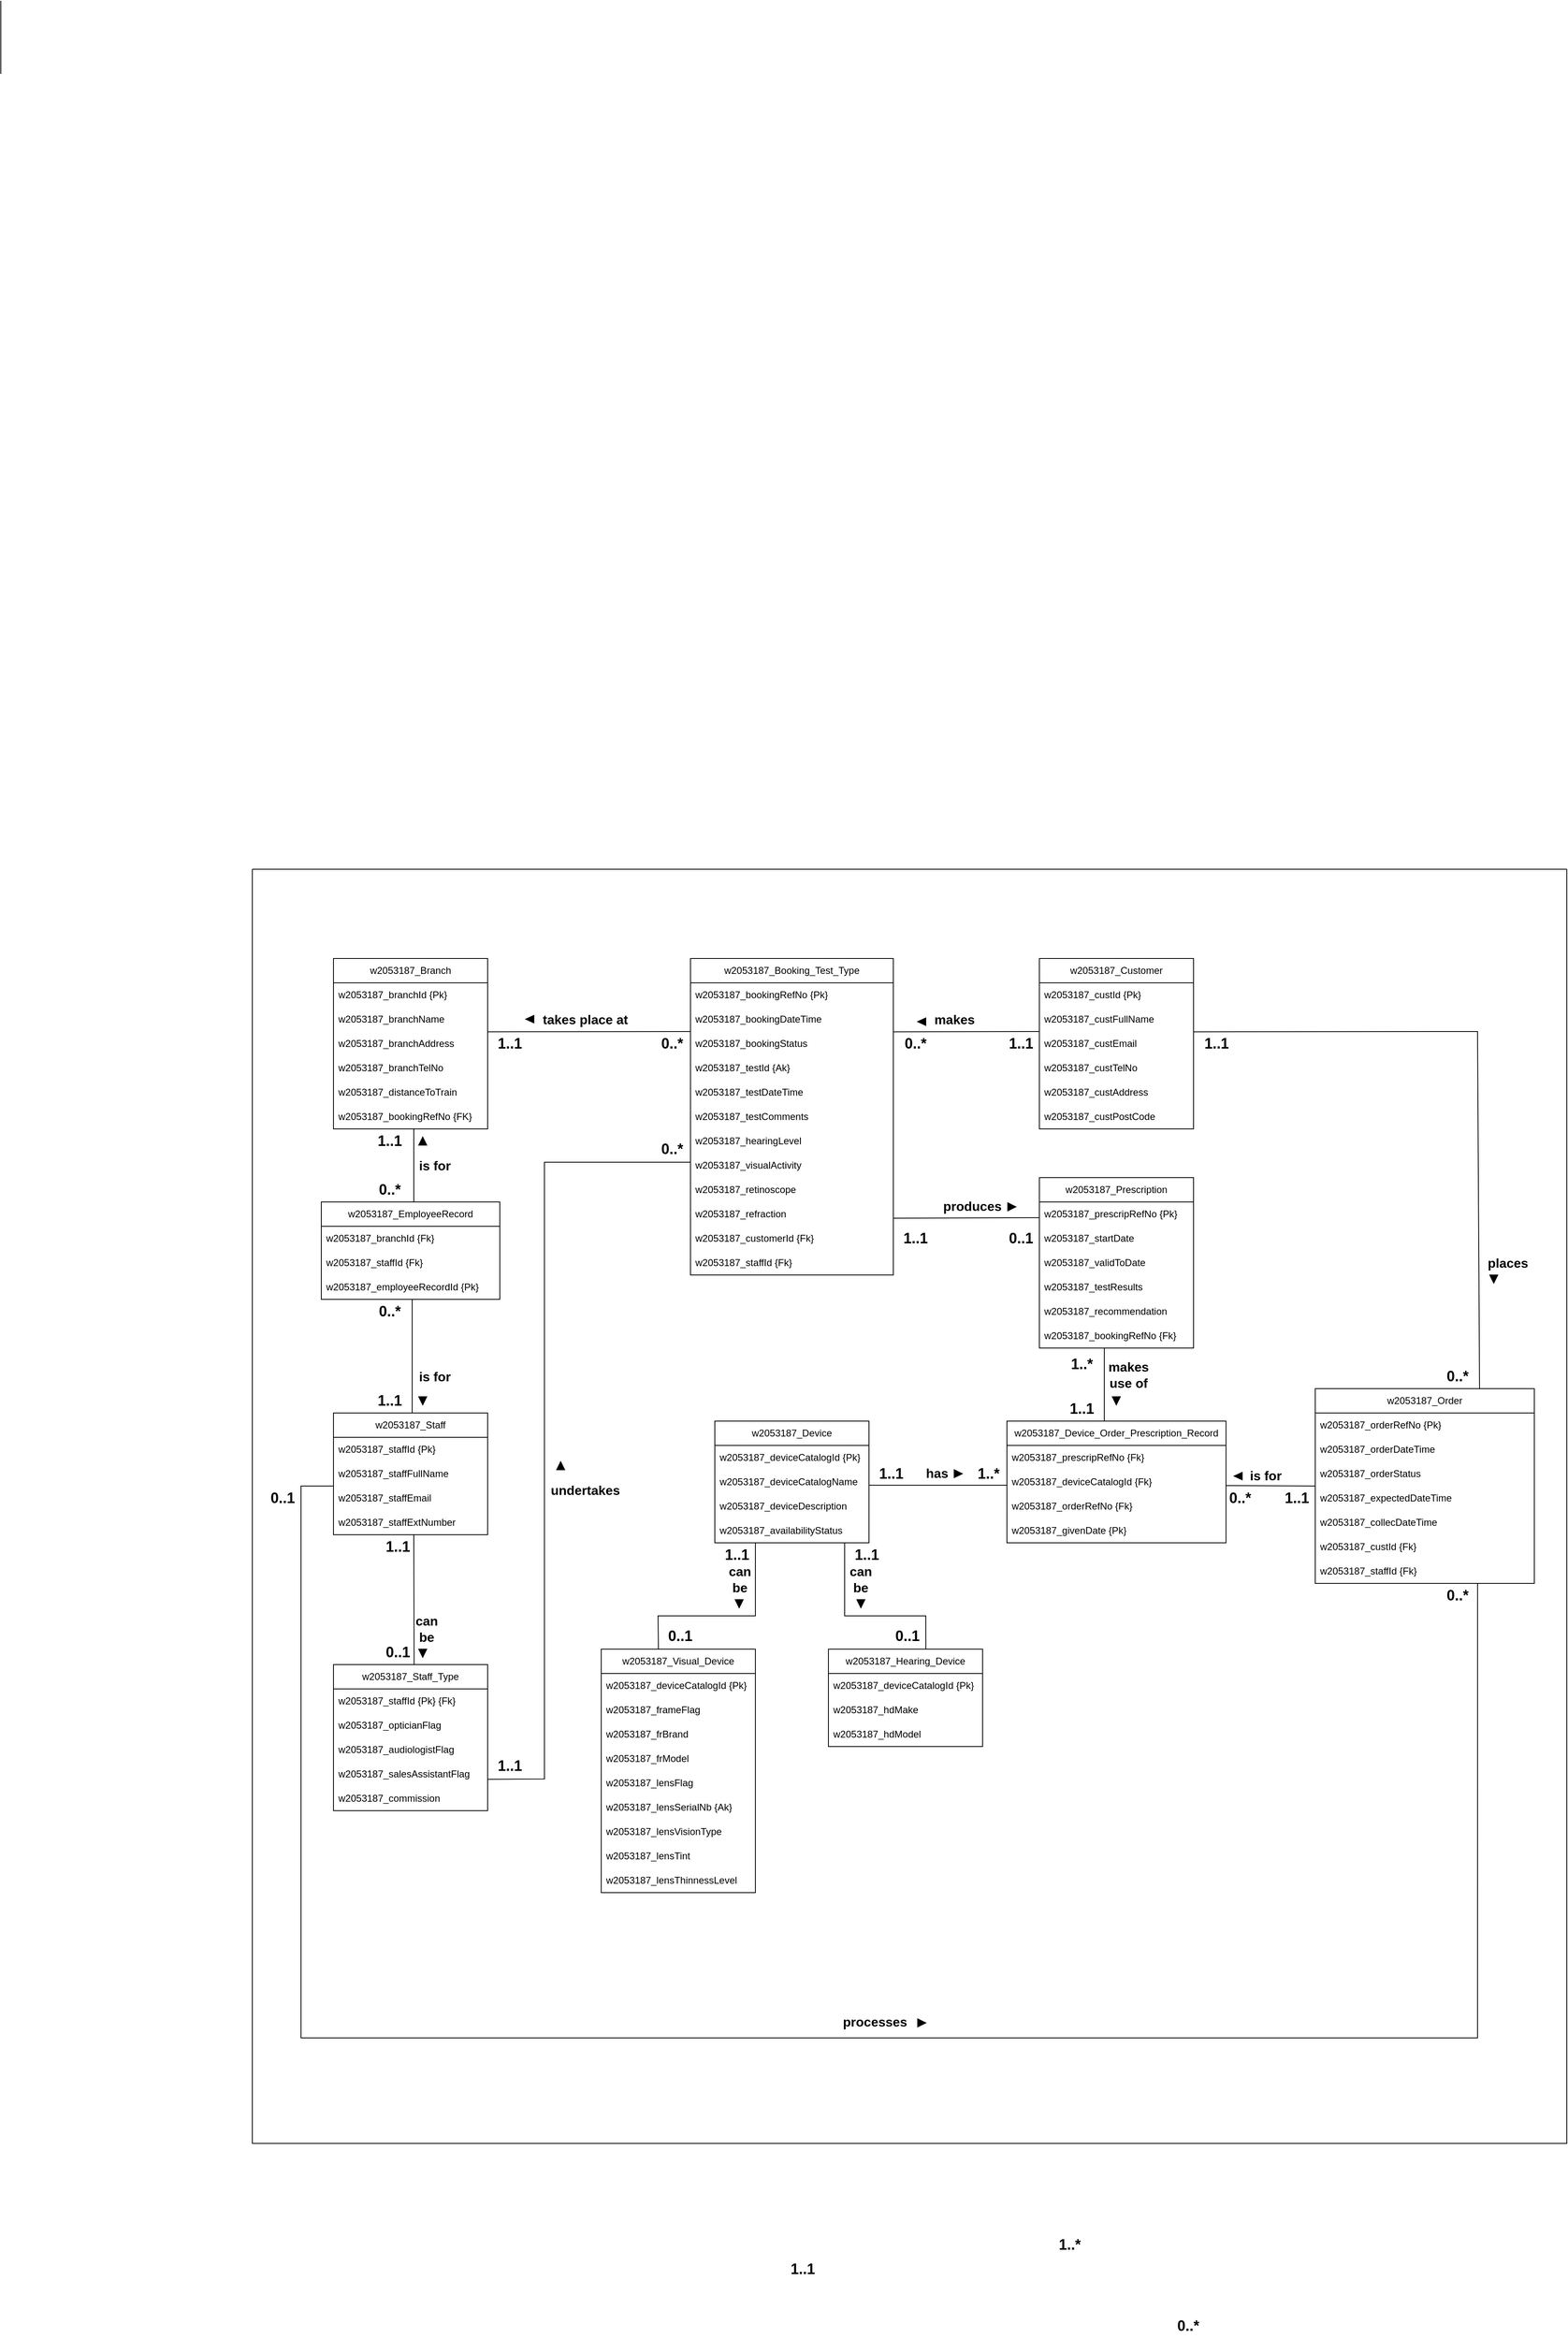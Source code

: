 <mxfile version="24.8.3">
  <diagram name="Page-1" id="ej1hpL4I4NgWzJBvOEPz">
    <mxGraphModel dx="3850" dy="2691" grid="1" gridSize="10" guides="1" tooltips="1" connect="1" arrows="1" fold="1" page="1" pageScale="1" pageWidth="850" pageHeight="1100" math="0" shadow="0">
      <root>
        <mxCell id="0" />
        <mxCell id="1" parent="0" />
        <mxCell id="qUr0k1ml_IzpQ4x66g3s-1" value="w2053187_Branch" style="swimlane;fontStyle=0;childLayout=stackLayout;horizontal=1;startSize=30;horizontalStack=0;resizeParent=1;resizeParentMax=0;resizeLast=0;collapsible=1;marginBottom=0;whiteSpace=wrap;html=1;" vertex="1" parent="1">
          <mxGeometry x="140" y="230" width="190" height="210" as="geometry" />
        </mxCell>
        <mxCell id="qUr0k1ml_IzpQ4x66g3s-2" value="w2053187_branchId {Pk}" style="text;strokeColor=none;fillColor=none;align=left;verticalAlign=middle;spacingLeft=4;spacingRight=4;overflow=hidden;points=[[0,0.5],[1,0.5]];portConstraint=eastwest;rotatable=0;whiteSpace=wrap;html=1;" vertex="1" parent="qUr0k1ml_IzpQ4x66g3s-1">
          <mxGeometry y="30" width="190" height="30" as="geometry" />
        </mxCell>
        <mxCell id="qUr0k1ml_IzpQ4x66g3s-3" value="w2053187_branchName" style="text;strokeColor=none;fillColor=none;align=left;verticalAlign=middle;spacingLeft=4;spacingRight=4;overflow=hidden;points=[[0,0.5],[1,0.5]];portConstraint=eastwest;rotatable=0;whiteSpace=wrap;html=1;" vertex="1" parent="qUr0k1ml_IzpQ4x66g3s-1">
          <mxGeometry y="60" width="190" height="30" as="geometry" />
        </mxCell>
        <mxCell id="qUr0k1ml_IzpQ4x66g3s-4" value="w2053187_branchAddress" style="text;strokeColor=none;fillColor=none;align=left;verticalAlign=middle;spacingLeft=4;spacingRight=4;overflow=hidden;points=[[0,0.5],[1,0.5]];portConstraint=eastwest;rotatable=0;whiteSpace=wrap;html=1;" vertex="1" parent="qUr0k1ml_IzpQ4x66g3s-1">
          <mxGeometry y="90" width="190" height="30" as="geometry" />
        </mxCell>
        <mxCell id="qUr0k1ml_IzpQ4x66g3s-5" value="w2053187_branchTelNo" style="text;strokeColor=none;fillColor=none;align=left;verticalAlign=middle;spacingLeft=4;spacingRight=4;overflow=hidden;points=[[0,0.5],[1,0.5]];portConstraint=eastwest;rotatable=0;whiteSpace=wrap;html=1;" vertex="1" parent="qUr0k1ml_IzpQ4x66g3s-1">
          <mxGeometry y="120" width="190" height="30" as="geometry" />
        </mxCell>
        <mxCell id="qUr0k1ml_IzpQ4x66g3s-6" value="w2053187_distanceToTrain" style="text;strokeColor=none;fillColor=none;align=left;verticalAlign=middle;spacingLeft=4;spacingRight=4;overflow=hidden;points=[[0,0.5],[1,0.5]];portConstraint=eastwest;rotatable=0;whiteSpace=wrap;html=1;" vertex="1" parent="qUr0k1ml_IzpQ4x66g3s-1">
          <mxGeometry y="150" width="190" height="30" as="geometry" />
        </mxCell>
        <mxCell id="qUr0k1ml_IzpQ4x66g3s-7" value="w2053187_bookingRefNo {FK}" style="text;strokeColor=none;fillColor=none;align=left;verticalAlign=middle;spacingLeft=4;spacingRight=4;overflow=hidden;points=[[0,0.5],[1,0.5]];portConstraint=eastwest;rotatable=0;whiteSpace=wrap;html=1;" vertex="1" parent="qUr0k1ml_IzpQ4x66g3s-1">
          <mxGeometry y="180" width="190" height="30" as="geometry" />
        </mxCell>
        <mxCell id="qUr0k1ml_IzpQ4x66g3s-8" value="w2053187_EmployeeRecord" style="swimlane;fontStyle=0;childLayout=stackLayout;horizontal=1;startSize=30;horizontalStack=0;resizeParent=1;resizeParentMax=0;resizeLast=0;collapsible=1;marginBottom=0;whiteSpace=wrap;html=1;" vertex="1" parent="1">
          <mxGeometry x="125" y="530" width="220" height="120" as="geometry" />
        </mxCell>
        <mxCell id="qUr0k1ml_IzpQ4x66g3s-9" value="w2053187_branchId {Fk}" style="text;strokeColor=none;fillColor=none;align=left;verticalAlign=middle;spacingLeft=4;spacingRight=4;overflow=hidden;points=[[0,0.5],[1,0.5]];portConstraint=eastwest;rotatable=0;whiteSpace=wrap;html=1;" vertex="1" parent="qUr0k1ml_IzpQ4x66g3s-8">
          <mxGeometry y="30" width="220" height="30" as="geometry" />
        </mxCell>
        <mxCell id="qUr0k1ml_IzpQ4x66g3s-10" value="w2053187_staffId {Fk}" style="text;strokeColor=none;fillColor=none;align=left;verticalAlign=middle;spacingLeft=4;spacingRight=4;overflow=hidden;points=[[0,0.5],[1,0.5]];portConstraint=eastwest;rotatable=0;whiteSpace=wrap;html=1;" vertex="1" parent="qUr0k1ml_IzpQ4x66g3s-8">
          <mxGeometry y="60" width="220" height="30" as="geometry" />
        </mxCell>
        <mxCell id="qUr0k1ml_IzpQ4x66g3s-11" value="w2053187_employeeRecordId {Pk}" style="text;strokeColor=none;fillColor=none;align=left;verticalAlign=middle;spacingLeft=4;spacingRight=4;overflow=hidden;points=[[0,0.5],[1,0.5]];portConstraint=eastwest;rotatable=0;whiteSpace=wrap;html=1;" vertex="1" parent="qUr0k1ml_IzpQ4x66g3s-8">
          <mxGeometry y="90" width="220" height="30" as="geometry" />
        </mxCell>
        <mxCell id="qUr0k1ml_IzpQ4x66g3s-15" value="w2053187_Staff" style="swimlane;fontStyle=0;childLayout=stackLayout;horizontal=1;startSize=30;horizontalStack=0;resizeParent=1;resizeParentMax=0;resizeLast=0;collapsible=1;marginBottom=0;whiteSpace=wrap;html=1;" vertex="1" parent="1">
          <mxGeometry x="140" y="790" width="190" height="150" as="geometry" />
        </mxCell>
        <mxCell id="qUr0k1ml_IzpQ4x66g3s-16" value="w2053187_staffId {Pk}" style="text;strokeColor=none;fillColor=none;align=left;verticalAlign=middle;spacingLeft=4;spacingRight=4;overflow=hidden;points=[[0,0.5],[1,0.5]];portConstraint=eastwest;rotatable=0;whiteSpace=wrap;html=1;" vertex="1" parent="qUr0k1ml_IzpQ4x66g3s-15">
          <mxGeometry y="30" width="190" height="30" as="geometry" />
        </mxCell>
        <mxCell id="qUr0k1ml_IzpQ4x66g3s-17" value="w2053187_staffFullName" style="text;strokeColor=none;fillColor=none;align=left;verticalAlign=middle;spacingLeft=4;spacingRight=4;overflow=hidden;points=[[0,0.5],[1,0.5]];portConstraint=eastwest;rotatable=0;whiteSpace=wrap;html=1;" vertex="1" parent="qUr0k1ml_IzpQ4x66g3s-15">
          <mxGeometry y="60" width="190" height="30" as="geometry" />
        </mxCell>
        <mxCell id="qUr0k1ml_IzpQ4x66g3s-18" value="w2053187_staffEmail" style="text;strokeColor=none;fillColor=none;align=left;verticalAlign=middle;spacingLeft=4;spacingRight=4;overflow=hidden;points=[[0,0.5],[1,0.5]];portConstraint=eastwest;rotatable=0;whiteSpace=wrap;html=1;" vertex="1" parent="qUr0k1ml_IzpQ4x66g3s-15">
          <mxGeometry y="90" width="190" height="30" as="geometry" />
        </mxCell>
        <mxCell id="qUr0k1ml_IzpQ4x66g3s-19" value="w2053187_staffExtNumber" style="text;strokeColor=none;fillColor=none;align=left;verticalAlign=middle;spacingLeft=4;spacingRight=4;overflow=hidden;points=[[0,0.5],[1,0.5]];portConstraint=eastwest;rotatable=0;whiteSpace=wrap;html=1;" vertex="1" parent="qUr0k1ml_IzpQ4x66g3s-15">
          <mxGeometry y="120" width="190" height="30" as="geometry" />
        </mxCell>
        <mxCell id="qUr0k1ml_IzpQ4x66g3s-22" value="w2053187_Staff_Type" style="swimlane;fontStyle=0;childLayout=stackLayout;horizontal=1;startSize=30;horizontalStack=0;resizeParent=1;resizeParentMax=0;resizeLast=0;collapsible=1;marginBottom=0;whiteSpace=wrap;html=1;" vertex="1" parent="1">
          <mxGeometry x="140" y="1100" width="190" height="180" as="geometry" />
        </mxCell>
        <mxCell id="qUr0k1ml_IzpQ4x66g3s-23" value="w2053187_staffId {Pk} {Fk}" style="text;strokeColor=none;fillColor=none;align=left;verticalAlign=middle;spacingLeft=4;spacingRight=4;overflow=hidden;points=[[0,0.5],[1,0.5]];portConstraint=eastwest;rotatable=0;whiteSpace=wrap;html=1;" vertex="1" parent="qUr0k1ml_IzpQ4x66g3s-22">
          <mxGeometry y="30" width="190" height="30" as="geometry" />
        </mxCell>
        <mxCell id="qUr0k1ml_IzpQ4x66g3s-25" value="w2053187_opticianFlag" style="text;strokeColor=none;fillColor=none;align=left;verticalAlign=middle;spacingLeft=4;spacingRight=4;overflow=hidden;points=[[0,0.5],[1,0.5]];portConstraint=eastwest;rotatable=0;whiteSpace=wrap;html=1;" vertex="1" parent="qUr0k1ml_IzpQ4x66g3s-22">
          <mxGeometry y="60" width="190" height="30" as="geometry" />
        </mxCell>
        <mxCell id="qUr0k1ml_IzpQ4x66g3s-28" value="w2053187_audiologistFlag" style="text;strokeColor=none;fillColor=none;align=left;verticalAlign=middle;spacingLeft=4;spacingRight=4;overflow=hidden;points=[[0,0.5],[1,0.5]];portConstraint=eastwest;rotatable=0;whiteSpace=wrap;html=1;" vertex="1" parent="qUr0k1ml_IzpQ4x66g3s-22">
          <mxGeometry y="90" width="190" height="30" as="geometry" />
        </mxCell>
        <mxCell id="qUr0k1ml_IzpQ4x66g3s-26" value="w2053187_salesAssistantFlag" style="text;strokeColor=none;fillColor=none;align=left;verticalAlign=middle;spacingLeft=4;spacingRight=4;overflow=hidden;points=[[0,0.5],[1,0.5]];portConstraint=eastwest;rotatable=0;whiteSpace=wrap;html=1;" vertex="1" parent="qUr0k1ml_IzpQ4x66g3s-22">
          <mxGeometry y="120" width="190" height="30" as="geometry" />
        </mxCell>
        <mxCell id="qUr0k1ml_IzpQ4x66g3s-24" value="w2053187_commission" style="text;strokeColor=none;fillColor=none;align=left;verticalAlign=middle;spacingLeft=4;spacingRight=4;overflow=hidden;points=[[0,0.5],[1,0.5]];portConstraint=eastwest;rotatable=0;whiteSpace=wrap;html=1;" vertex="1" parent="qUr0k1ml_IzpQ4x66g3s-22">
          <mxGeometry y="150" width="190" height="30" as="geometry" />
        </mxCell>
        <mxCell id="qUr0k1ml_IzpQ4x66g3s-29" value="w2053187_Booking_Test_Type" style="swimlane;fontStyle=0;childLayout=stackLayout;horizontal=1;startSize=30;horizontalStack=0;resizeParent=1;resizeParentMax=0;resizeLast=0;collapsible=1;marginBottom=0;whiteSpace=wrap;html=1;" vertex="1" parent="1">
          <mxGeometry x="580" y="230" width="250" height="390" as="geometry" />
        </mxCell>
        <mxCell id="qUr0k1ml_IzpQ4x66g3s-30" value="w2053187_bookingRefNo {Pk}" style="text;strokeColor=none;fillColor=none;align=left;verticalAlign=middle;spacingLeft=4;spacingRight=4;overflow=hidden;points=[[0,0.5],[1,0.5]];portConstraint=eastwest;rotatable=0;whiteSpace=wrap;html=1;" vertex="1" parent="qUr0k1ml_IzpQ4x66g3s-29">
          <mxGeometry y="30" width="250" height="30" as="geometry" />
        </mxCell>
        <mxCell id="qUr0k1ml_IzpQ4x66g3s-31" value="w2053187_bookingDateTime" style="text;strokeColor=none;fillColor=none;align=left;verticalAlign=middle;spacingLeft=4;spacingRight=4;overflow=hidden;points=[[0,0.5],[1,0.5]];portConstraint=eastwest;rotatable=0;whiteSpace=wrap;html=1;" vertex="1" parent="qUr0k1ml_IzpQ4x66g3s-29">
          <mxGeometry y="60" width="250" height="30" as="geometry" />
        </mxCell>
        <mxCell id="qUr0k1ml_IzpQ4x66g3s-32" value="w2053187_bookingStatus" style="text;strokeColor=none;fillColor=none;align=left;verticalAlign=middle;spacingLeft=4;spacingRight=4;overflow=hidden;points=[[0,0.5],[1,0.5]];portConstraint=eastwest;rotatable=0;whiteSpace=wrap;html=1;" vertex="1" parent="qUr0k1ml_IzpQ4x66g3s-29">
          <mxGeometry y="90" width="250" height="30" as="geometry" />
        </mxCell>
        <mxCell id="qUr0k1ml_IzpQ4x66g3s-33" value="w2053187_testId {Ak}" style="text;strokeColor=none;fillColor=none;align=left;verticalAlign=middle;spacingLeft=4;spacingRight=4;overflow=hidden;points=[[0,0.5],[1,0.5]];portConstraint=eastwest;rotatable=0;whiteSpace=wrap;html=1;" vertex="1" parent="qUr0k1ml_IzpQ4x66g3s-29">
          <mxGeometry y="120" width="250" height="30" as="geometry" />
        </mxCell>
        <mxCell id="qUr0k1ml_IzpQ4x66g3s-34" value="w2053187_testDateTime" style="text;strokeColor=none;fillColor=none;align=left;verticalAlign=middle;spacingLeft=4;spacingRight=4;overflow=hidden;points=[[0,0.5],[1,0.5]];portConstraint=eastwest;rotatable=0;whiteSpace=wrap;html=1;" vertex="1" parent="qUr0k1ml_IzpQ4x66g3s-29">
          <mxGeometry y="150" width="250" height="30" as="geometry" />
        </mxCell>
        <mxCell id="qUr0k1ml_IzpQ4x66g3s-35" value="w2053187_testComments" style="text;strokeColor=none;fillColor=none;align=left;verticalAlign=middle;spacingLeft=4;spacingRight=4;overflow=hidden;points=[[0,0.5],[1,0.5]];portConstraint=eastwest;rotatable=0;whiteSpace=wrap;html=1;" vertex="1" parent="qUr0k1ml_IzpQ4x66g3s-29">
          <mxGeometry y="180" width="250" height="30" as="geometry" />
        </mxCell>
        <mxCell id="qUr0k1ml_IzpQ4x66g3s-36" value="w2053187_hearingLevel" style="text;strokeColor=none;fillColor=none;align=left;verticalAlign=middle;spacingLeft=4;spacingRight=4;overflow=hidden;points=[[0,0.5],[1,0.5]];portConstraint=eastwest;rotatable=0;whiteSpace=wrap;html=1;" vertex="1" parent="qUr0k1ml_IzpQ4x66g3s-29">
          <mxGeometry y="210" width="250" height="30" as="geometry" />
        </mxCell>
        <mxCell id="qUr0k1ml_IzpQ4x66g3s-37" value="w2053187_visualActivity" style="text;strokeColor=none;fillColor=none;align=left;verticalAlign=middle;spacingLeft=4;spacingRight=4;overflow=hidden;points=[[0,0.5],[1,0.5]];portConstraint=eastwest;rotatable=0;whiteSpace=wrap;html=1;" vertex="1" parent="qUr0k1ml_IzpQ4x66g3s-29">
          <mxGeometry y="240" width="250" height="30" as="geometry" />
        </mxCell>
        <mxCell id="qUr0k1ml_IzpQ4x66g3s-38" value="w2053187_retinoscope" style="text;strokeColor=none;fillColor=none;align=left;verticalAlign=middle;spacingLeft=4;spacingRight=4;overflow=hidden;points=[[0,0.5],[1,0.5]];portConstraint=eastwest;rotatable=0;whiteSpace=wrap;html=1;" vertex="1" parent="qUr0k1ml_IzpQ4x66g3s-29">
          <mxGeometry y="270" width="250" height="30" as="geometry" />
        </mxCell>
        <mxCell id="qUr0k1ml_IzpQ4x66g3s-39" value="w2053187_refraction" style="text;strokeColor=none;fillColor=none;align=left;verticalAlign=middle;spacingLeft=4;spacingRight=4;overflow=hidden;points=[[0,0.5],[1,0.5]];portConstraint=eastwest;rotatable=0;whiteSpace=wrap;html=1;" vertex="1" parent="qUr0k1ml_IzpQ4x66g3s-29">
          <mxGeometry y="300" width="250" height="30" as="geometry" />
        </mxCell>
        <mxCell id="qUr0k1ml_IzpQ4x66g3s-40" value="w2053187_customerId {Fk}" style="text;strokeColor=none;fillColor=none;align=left;verticalAlign=middle;spacingLeft=4;spacingRight=4;overflow=hidden;points=[[0,0.5],[1,0.5]];portConstraint=eastwest;rotatable=0;whiteSpace=wrap;html=1;" vertex="1" parent="qUr0k1ml_IzpQ4x66g3s-29">
          <mxGeometry y="330" width="250" height="30" as="geometry" />
        </mxCell>
        <mxCell id="qUr0k1ml_IzpQ4x66g3s-41" value="w2053187_staffId {Fk}" style="text;strokeColor=none;fillColor=none;align=left;verticalAlign=middle;spacingLeft=4;spacingRight=4;overflow=hidden;points=[[0,0.5],[1,0.5]];portConstraint=eastwest;rotatable=0;whiteSpace=wrap;html=1;" vertex="1" parent="qUr0k1ml_IzpQ4x66g3s-29">
          <mxGeometry y="360" width="250" height="30" as="geometry" />
        </mxCell>
        <mxCell id="qUr0k1ml_IzpQ4x66g3s-42" value="w2053187_Device" style="swimlane;fontStyle=0;childLayout=stackLayout;horizontal=1;startSize=30;horizontalStack=0;resizeParent=1;resizeParentMax=0;resizeLast=0;collapsible=1;marginBottom=0;whiteSpace=wrap;html=1;" vertex="1" parent="1">
          <mxGeometry x="610" y="800" width="190" height="150" as="geometry" />
        </mxCell>
        <mxCell id="qUr0k1ml_IzpQ4x66g3s-43" value="w2053187_deviceCatalogId {Pk}" style="text;strokeColor=none;fillColor=none;align=left;verticalAlign=middle;spacingLeft=4;spacingRight=4;overflow=hidden;points=[[0,0.5],[1,0.5]];portConstraint=eastwest;rotatable=0;whiteSpace=wrap;html=1;" vertex="1" parent="qUr0k1ml_IzpQ4x66g3s-42">
          <mxGeometry y="30" width="190" height="30" as="geometry" />
        </mxCell>
        <mxCell id="qUr0k1ml_IzpQ4x66g3s-44" value="w2053187_deviceCatalogName" style="text;strokeColor=none;fillColor=none;align=left;verticalAlign=middle;spacingLeft=4;spacingRight=4;overflow=hidden;points=[[0,0.5],[1,0.5]];portConstraint=eastwest;rotatable=0;whiteSpace=wrap;html=1;" vertex="1" parent="qUr0k1ml_IzpQ4x66g3s-42">
          <mxGeometry y="60" width="190" height="30" as="geometry" />
        </mxCell>
        <mxCell id="qUr0k1ml_IzpQ4x66g3s-48" value="w2053187_deviceDescription" style="text;strokeColor=none;fillColor=none;align=left;verticalAlign=middle;spacingLeft=4;spacingRight=4;overflow=hidden;points=[[0,0.5],[1,0.5]];portConstraint=eastwest;rotatable=0;whiteSpace=wrap;html=1;" vertex="1" parent="qUr0k1ml_IzpQ4x66g3s-42">
          <mxGeometry y="90" width="190" height="30" as="geometry" />
        </mxCell>
        <mxCell id="qUr0k1ml_IzpQ4x66g3s-45" value="w2053187_availabilityStatus" style="text;strokeColor=none;fillColor=none;align=left;verticalAlign=middle;spacingLeft=4;spacingRight=4;overflow=hidden;points=[[0,0.5],[1,0.5]];portConstraint=eastwest;rotatable=0;whiteSpace=wrap;html=1;" vertex="1" parent="qUr0k1ml_IzpQ4x66g3s-42">
          <mxGeometry y="120" width="190" height="30" as="geometry" />
        </mxCell>
        <mxCell id="qUr0k1ml_IzpQ4x66g3s-49" value="w2053187_Visual_Device" style="swimlane;fontStyle=0;childLayout=stackLayout;horizontal=1;startSize=30;horizontalStack=0;resizeParent=1;resizeParentMax=0;resizeLast=0;collapsible=1;marginBottom=0;whiteSpace=wrap;html=1;" vertex="1" parent="1">
          <mxGeometry x="470" y="1081" width="190" height="300" as="geometry" />
        </mxCell>
        <mxCell id="qUr0k1ml_IzpQ4x66g3s-50" value="w2053187_deviceCatalogId {Pk}" style="text;strokeColor=none;fillColor=none;align=left;verticalAlign=middle;spacingLeft=4;spacingRight=4;overflow=hidden;points=[[0,0.5],[1,0.5]];portConstraint=eastwest;rotatable=0;whiteSpace=wrap;html=1;" vertex="1" parent="qUr0k1ml_IzpQ4x66g3s-49">
          <mxGeometry y="30" width="190" height="30" as="geometry" />
        </mxCell>
        <mxCell id="qUr0k1ml_IzpQ4x66g3s-51" value="w2053187_frameFlag" style="text;strokeColor=none;fillColor=none;align=left;verticalAlign=middle;spacingLeft=4;spacingRight=4;overflow=hidden;points=[[0,0.5],[1,0.5]];portConstraint=eastwest;rotatable=0;whiteSpace=wrap;html=1;" vertex="1" parent="qUr0k1ml_IzpQ4x66g3s-49">
          <mxGeometry y="60" width="190" height="30" as="geometry" />
        </mxCell>
        <mxCell id="qUr0k1ml_IzpQ4x66g3s-52" value="w2053187_frBrand" style="text;strokeColor=none;fillColor=none;align=left;verticalAlign=middle;spacingLeft=4;spacingRight=4;overflow=hidden;points=[[0,0.5],[1,0.5]];portConstraint=eastwest;rotatable=0;whiteSpace=wrap;html=1;" vertex="1" parent="qUr0k1ml_IzpQ4x66g3s-49">
          <mxGeometry y="90" width="190" height="30" as="geometry" />
        </mxCell>
        <mxCell id="qUr0k1ml_IzpQ4x66g3s-53" value="w2053187_frModel" style="text;strokeColor=none;fillColor=none;align=left;verticalAlign=middle;spacingLeft=4;spacingRight=4;overflow=hidden;points=[[0,0.5],[1,0.5]];portConstraint=eastwest;rotatable=0;whiteSpace=wrap;html=1;" vertex="1" parent="qUr0k1ml_IzpQ4x66g3s-49">
          <mxGeometry y="120" width="190" height="30" as="geometry" />
        </mxCell>
        <mxCell id="qUr0k1ml_IzpQ4x66g3s-100" value="" style="endArrow=none;html=1;rounded=0;" edge="1" parent="qUr0k1ml_IzpQ4x66g3s-49">
          <mxGeometry width="50" height="50" relative="1" as="geometry">
            <mxPoint x="-140" y="160.36" as="sourcePoint" />
            <mxPoint x="110" y="-600" as="targetPoint" />
            <Array as="points">
              <mxPoint x="-70" y="160" />
              <mxPoint x="-70" y="-600" />
            </Array>
          </mxGeometry>
        </mxCell>
        <mxCell id="qUr0k1ml_IzpQ4x66g3s-59" value="w2053187_lensFlag" style="text;strokeColor=none;fillColor=none;align=left;verticalAlign=middle;spacingLeft=4;spacingRight=4;overflow=hidden;points=[[0,0.5],[1,0.5]];portConstraint=eastwest;rotatable=0;whiteSpace=wrap;html=1;" vertex="1" parent="qUr0k1ml_IzpQ4x66g3s-49">
          <mxGeometry y="150" width="190" height="30" as="geometry" />
        </mxCell>
        <mxCell id="qUr0k1ml_IzpQ4x66g3s-60" value="w2053187_lensSerialNb {Ak}" style="text;strokeColor=none;fillColor=none;align=left;verticalAlign=middle;spacingLeft=4;spacingRight=4;overflow=hidden;points=[[0,0.5],[1,0.5]];portConstraint=eastwest;rotatable=0;whiteSpace=wrap;html=1;" vertex="1" parent="qUr0k1ml_IzpQ4x66g3s-49">
          <mxGeometry y="180" width="190" height="30" as="geometry" />
        </mxCell>
        <mxCell id="qUr0k1ml_IzpQ4x66g3s-61" value="w2053187_lensVisionType" style="text;strokeColor=none;fillColor=none;align=left;verticalAlign=middle;spacingLeft=4;spacingRight=4;overflow=hidden;points=[[0,0.5],[1,0.5]];portConstraint=eastwest;rotatable=0;whiteSpace=wrap;html=1;" vertex="1" parent="qUr0k1ml_IzpQ4x66g3s-49">
          <mxGeometry y="210" width="190" height="30" as="geometry" />
        </mxCell>
        <mxCell id="qUr0k1ml_IzpQ4x66g3s-62" value="w2053187_lensTint" style="text;strokeColor=none;fillColor=none;align=left;verticalAlign=middle;spacingLeft=4;spacingRight=4;overflow=hidden;points=[[0,0.5],[1,0.5]];portConstraint=eastwest;rotatable=0;whiteSpace=wrap;html=1;" vertex="1" parent="qUr0k1ml_IzpQ4x66g3s-49">
          <mxGeometry y="240" width="190" height="30" as="geometry" />
        </mxCell>
        <mxCell id="qUr0k1ml_IzpQ4x66g3s-63" value="w2053187_lensThinnessLevel" style="text;strokeColor=none;fillColor=none;align=left;verticalAlign=middle;spacingLeft=4;spacingRight=4;overflow=hidden;points=[[0,0.5],[1,0.5]];portConstraint=eastwest;rotatable=0;whiteSpace=wrap;html=1;" vertex="1" parent="qUr0k1ml_IzpQ4x66g3s-49">
          <mxGeometry y="270" width="190" height="30" as="geometry" />
        </mxCell>
        <mxCell id="qUr0k1ml_IzpQ4x66g3s-54" value="w2053187_Hearing_Device" style="swimlane;fontStyle=0;childLayout=stackLayout;horizontal=1;startSize=30;horizontalStack=0;resizeParent=1;resizeParentMax=0;resizeLast=0;collapsible=1;marginBottom=0;whiteSpace=wrap;html=1;" vertex="1" parent="1">
          <mxGeometry x="750" y="1081" width="190" height="120" as="geometry" />
        </mxCell>
        <mxCell id="qUr0k1ml_IzpQ4x66g3s-55" value="w2053187_deviceCatalogId {Pk}" style="text;strokeColor=none;fillColor=none;align=left;verticalAlign=middle;spacingLeft=4;spacingRight=4;overflow=hidden;points=[[0,0.5],[1,0.5]];portConstraint=eastwest;rotatable=0;whiteSpace=wrap;html=1;" vertex="1" parent="qUr0k1ml_IzpQ4x66g3s-54">
          <mxGeometry y="30" width="190" height="30" as="geometry" />
        </mxCell>
        <mxCell id="qUr0k1ml_IzpQ4x66g3s-56" value="w2053187_hdMake" style="text;strokeColor=none;fillColor=none;align=left;verticalAlign=middle;spacingLeft=4;spacingRight=4;overflow=hidden;points=[[0,0.5],[1,0.5]];portConstraint=eastwest;rotatable=0;whiteSpace=wrap;html=1;" vertex="1" parent="qUr0k1ml_IzpQ4x66g3s-54">
          <mxGeometry y="60" width="190" height="30" as="geometry" />
        </mxCell>
        <mxCell id="qUr0k1ml_IzpQ4x66g3s-57" value="w2053187_hdModel" style="text;strokeColor=none;fillColor=none;align=left;verticalAlign=middle;spacingLeft=4;spacingRight=4;overflow=hidden;points=[[0,0.5],[1,0.5]];portConstraint=eastwest;rotatable=0;whiteSpace=wrap;html=1;" vertex="1" parent="qUr0k1ml_IzpQ4x66g3s-54">
          <mxGeometry y="90" width="190" height="30" as="geometry" />
        </mxCell>
        <mxCell id="qUr0k1ml_IzpQ4x66g3s-64" value="w2053187_Prescription" style="swimlane;fontStyle=0;childLayout=stackLayout;horizontal=1;startSize=30;horizontalStack=0;resizeParent=1;resizeParentMax=0;resizeLast=0;collapsible=1;marginBottom=0;whiteSpace=wrap;html=1;" vertex="1" parent="1">
          <mxGeometry x="1010" y="500" width="190" height="210" as="geometry">
            <mxRectangle x="1010" y="705" width="170" height="30" as="alternateBounds" />
          </mxGeometry>
        </mxCell>
        <mxCell id="qUr0k1ml_IzpQ4x66g3s-65" value="w2053187_prescripRefNo {Pk}" style="text;strokeColor=none;fillColor=none;align=left;verticalAlign=middle;spacingLeft=4;spacingRight=4;overflow=hidden;points=[[0,0.5],[1,0.5]];portConstraint=eastwest;rotatable=0;whiteSpace=wrap;html=1;" vertex="1" parent="qUr0k1ml_IzpQ4x66g3s-64">
          <mxGeometry y="30" width="190" height="30" as="geometry" />
        </mxCell>
        <mxCell id="qUr0k1ml_IzpQ4x66g3s-66" value="w2053187_startDate" style="text;strokeColor=none;fillColor=none;align=left;verticalAlign=middle;spacingLeft=4;spacingRight=4;overflow=hidden;points=[[0,0.5],[1,0.5]];portConstraint=eastwest;rotatable=0;whiteSpace=wrap;html=1;" vertex="1" parent="qUr0k1ml_IzpQ4x66g3s-64">
          <mxGeometry y="60" width="190" height="30" as="geometry" />
        </mxCell>
        <mxCell id="qUr0k1ml_IzpQ4x66g3s-67" value="w2053187_validToDate" style="text;strokeColor=none;fillColor=none;align=left;verticalAlign=middle;spacingLeft=4;spacingRight=4;overflow=hidden;points=[[0,0.5],[1,0.5]];portConstraint=eastwest;rotatable=0;whiteSpace=wrap;html=1;" vertex="1" parent="qUr0k1ml_IzpQ4x66g3s-64">
          <mxGeometry y="90" width="190" height="30" as="geometry" />
        </mxCell>
        <mxCell id="qUr0k1ml_IzpQ4x66g3s-68" value="w2053187_testResults" style="text;strokeColor=none;fillColor=none;align=left;verticalAlign=middle;spacingLeft=4;spacingRight=4;overflow=hidden;points=[[0,0.5],[1,0.5]];portConstraint=eastwest;rotatable=0;whiteSpace=wrap;html=1;" vertex="1" parent="qUr0k1ml_IzpQ4x66g3s-64">
          <mxGeometry y="120" width="190" height="30" as="geometry" />
        </mxCell>
        <mxCell id="qUr0k1ml_IzpQ4x66g3s-69" value="w2053187_recommendation" style="text;strokeColor=none;fillColor=none;align=left;verticalAlign=middle;spacingLeft=4;spacingRight=4;overflow=hidden;points=[[0,0.5],[1,0.5]];portConstraint=eastwest;rotatable=0;whiteSpace=wrap;html=1;" vertex="1" parent="qUr0k1ml_IzpQ4x66g3s-64">
          <mxGeometry y="150" width="190" height="30" as="geometry" />
        </mxCell>
        <mxCell id="qUr0k1ml_IzpQ4x66g3s-70" value="w2053187_bookingRefNo {Fk}" style="text;strokeColor=none;fillColor=none;align=left;verticalAlign=middle;spacingLeft=4;spacingRight=4;overflow=hidden;points=[[0,0.5],[1,0.5]];portConstraint=eastwest;rotatable=0;whiteSpace=wrap;html=1;" vertex="1" parent="qUr0k1ml_IzpQ4x66g3s-64">
          <mxGeometry y="180" width="190" height="30" as="geometry" />
        </mxCell>
        <mxCell id="qUr0k1ml_IzpQ4x66g3s-71" value="w2053187_Device_Order_Prescription_Record" style="swimlane;fontStyle=0;childLayout=stackLayout;horizontal=1;startSize=30;horizontalStack=0;resizeParent=1;resizeParentMax=0;resizeLast=0;collapsible=1;marginBottom=0;whiteSpace=wrap;html=1;" vertex="1" parent="1">
          <mxGeometry x="970" y="800" width="270" height="150" as="geometry">
            <mxRectangle x="1010" y="705" width="170" height="30" as="alternateBounds" />
          </mxGeometry>
        </mxCell>
        <mxCell id="qUr0k1ml_IzpQ4x66g3s-72" value="w2053187_prescripRefNo {Fk}" style="text;strokeColor=none;fillColor=none;align=left;verticalAlign=middle;spacingLeft=4;spacingRight=4;overflow=hidden;points=[[0,0.5],[1,0.5]];portConstraint=eastwest;rotatable=0;whiteSpace=wrap;html=1;" vertex="1" parent="qUr0k1ml_IzpQ4x66g3s-71">
          <mxGeometry y="30" width="270" height="30" as="geometry" />
        </mxCell>
        <mxCell id="qUr0k1ml_IzpQ4x66g3s-73" value="w2053187_deviceCatalogId {Fk}" style="text;strokeColor=none;fillColor=none;align=left;verticalAlign=middle;spacingLeft=4;spacingRight=4;overflow=hidden;points=[[0,0.5],[1,0.5]];portConstraint=eastwest;rotatable=0;whiteSpace=wrap;html=1;" vertex="1" parent="qUr0k1ml_IzpQ4x66g3s-71">
          <mxGeometry y="60" width="270" height="30" as="geometry" />
        </mxCell>
        <mxCell id="qUr0k1ml_IzpQ4x66g3s-74" value="w2053187_orderRefNo {Fk}" style="text;strokeColor=none;fillColor=none;align=left;verticalAlign=middle;spacingLeft=4;spacingRight=4;overflow=hidden;points=[[0,0.5],[1,0.5]];portConstraint=eastwest;rotatable=0;whiteSpace=wrap;html=1;" vertex="1" parent="qUr0k1ml_IzpQ4x66g3s-71">
          <mxGeometry y="90" width="270" height="30" as="geometry" />
        </mxCell>
        <mxCell id="qUr0k1ml_IzpQ4x66g3s-75" value="w2053187_givenDate {Pk}" style="text;strokeColor=none;fillColor=none;align=left;verticalAlign=middle;spacingLeft=4;spacingRight=4;overflow=hidden;points=[[0,0.5],[1,0.5]];portConstraint=eastwest;rotatable=0;whiteSpace=wrap;html=1;" vertex="1" parent="qUr0k1ml_IzpQ4x66g3s-71">
          <mxGeometry y="120" width="270" height="30" as="geometry" />
        </mxCell>
        <mxCell id="qUr0k1ml_IzpQ4x66g3s-78" value="w2053187_Order" style="swimlane;fontStyle=0;childLayout=stackLayout;horizontal=1;startSize=30;horizontalStack=0;resizeParent=1;resizeParentMax=0;resizeLast=0;collapsible=1;marginBottom=0;whiteSpace=wrap;html=1;" vertex="1" parent="1">
          <mxGeometry x="1350" y="760" width="270" height="240" as="geometry">
            <mxRectangle x="1010" y="705" width="170" height="30" as="alternateBounds" />
          </mxGeometry>
        </mxCell>
        <mxCell id="qUr0k1ml_IzpQ4x66g3s-79" value="w2053187_orderRefNo {Pk}" style="text;strokeColor=none;fillColor=none;align=left;verticalAlign=middle;spacingLeft=4;spacingRight=4;overflow=hidden;points=[[0,0.5],[1,0.5]];portConstraint=eastwest;rotatable=0;whiteSpace=wrap;html=1;" vertex="1" parent="qUr0k1ml_IzpQ4x66g3s-78">
          <mxGeometry y="30" width="270" height="30" as="geometry" />
        </mxCell>
        <mxCell id="qUr0k1ml_IzpQ4x66g3s-80" value="w2053187_orderDateTime" style="text;strokeColor=none;fillColor=none;align=left;verticalAlign=middle;spacingLeft=4;spacingRight=4;overflow=hidden;points=[[0,0.5],[1,0.5]];portConstraint=eastwest;rotatable=0;whiteSpace=wrap;html=1;" vertex="1" parent="qUr0k1ml_IzpQ4x66g3s-78">
          <mxGeometry y="60" width="270" height="30" as="geometry" />
        </mxCell>
        <mxCell id="qUr0k1ml_IzpQ4x66g3s-81" value="w2053187_orderStatus" style="text;strokeColor=none;fillColor=none;align=left;verticalAlign=middle;spacingLeft=4;spacingRight=4;overflow=hidden;points=[[0,0.5],[1,0.5]];portConstraint=eastwest;rotatable=0;whiteSpace=wrap;html=1;" vertex="1" parent="qUr0k1ml_IzpQ4x66g3s-78">
          <mxGeometry y="90" width="270" height="30" as="geometry" />
        </mxCell>
        <mxCell id="qUr0k1ml_IzpQ4x66g3s-109" value="" style="endArrow=none;html=1;rounded=0;exitX=1;exitY=0.5;exitDx=0;exitDy=0;entryX=0;entryY=0;entryDx=0;entryDy=0;entryPerimeter=0;" edge="1" parent="qUr0k1ml_IzpQ4x66g3s-78" target="qUr0k1ml_IzpQ4x66g3s-82">
          <mxGeometry width="50" height="50" relative="1" as="geometry">
            <mxPoint x="-110" y="119.46" as="sourcePoint" />
            <mxPoint x="60" y="119.46" as="targetPoint" />
          </mxGeometry>
        </mxCell>
        <mxCell id="qUr0k1ml_IzpQ4x66g3s-82" value="w2053187_expectedDateTime" style="text;strokeColor=none;fillColor=none;align=left;verticalAlign=middle;spacingLeft=4;spacingRight=4;overflow=hidden;points=[[0,0.5],[1,0.5]];portConstraint=eastwest;rotatable=0;whiteSpace=wrap;html=1;" vertex="1" parent="qUr0k1ml_IzpQ4x66g3s-78">
          <mxGeometry y="120" width="270" height="30" as="geometry" />
        </mxCell>
        <mxCell id="qUr0k1ml_IzpQ4x66g3s-83" value="w2053187_collecDateTime" style="text;strokeColor=none;fillColor=none;align=left;verticalAlign=middle;spacingLeft=4;spacingRight=4;overflow=hidden;points=[[0,0.5],[1,0.5]];portConstraint=eastwest;rotatable=0;whiteSpace=wrap;html=1;" vertex="1" parent="qUr0k1ml_IzpQ4x66g3s-78">
          <mxGeometry y="150" width="270" height="30" as="geometry" />
        </mxCell>
        <mxCell id="qUr0k1ml_IzpQ4x66g3s-84" value="w2053187_custId {Fk}" style="text;strokeColor=none;fillColor=none;align=left;verticalAlign=middle;spacingLeft=4;spacingRight=4;overflow=hidden;points=[[0,0.5],[1,0.5]];portConstraint=eastwest;rotatable=0;whiteSpace=wrap;html=1;" vertex="1" parent="qUr0k1ml_IzpQ4x66g3s-78">
          <mxGeometry y="180" width="270" height="30" as="geometry" />
        </mxCell>
        <mxCell id="qUr0k1ml_IzpQ4x66g3s-85" value="w2053187_staffId {Fk}" style="text;strokeColor=none;fillColor=none;align=left;verticalAlign=middle;spacingLeft=4;spacingRight=4;overflow=hidden;points=[[0,0.5],[1,0.5]];portConstraint=eastwest;rotatable=0;whiteSpace=wrap;html=1;" vertex="1" parent="qUr0k1ml_IzpQ4x66g3s-78">
          <mxGeometry y="210" width="270" height="30" as="geometry" />
        </mxCell>
        <mxCell id="qUr0k1ml_IzpQ4x66g3s-86" value="w2053187_Customer" style="swimlane;fontStyle=0;childLayout=stackLayout;horizontal=1;startSize=30;horizontalStack=0;resizeParent=1;resizeParentMax=0;resizeLast=0;collapsible=1;marginBottom=0;whiteSpace=wrap;html=1;" vertex="1" parent="1">
          <mxGeometry x="1010" y="230" width="190" height="210" as="geometry">
            <mxRectangle x="1010" y="705" width="170" height="30" as="alternateBounds" />
          </mxGeometry>
        </mxCell>
        <mxCell id="qUr0k1ml_IzpQ4x66g3s-87" value="w2053187_custId {Pk}" style="text;strokeColor=none;fillColor=none;align=left;verticalAlign=middle;spacingLeft=4;spacingRight=4;overflow=hidden;points=[[0,0.5],[1,0.5]];portConstraint=eastwest;rotatable=0;whiteSpace=wrap;html=1;" vertex="1" parent="qUr0k1ml_IzpQ4x66g3s-86">
          <mxGeometry y="30" width="190" height="30" as="geometry" />
        </mxCell>
        <mxCell id="qUr0k1ml_IzpQ4x66g3s-88" value="w2053187_custFullName" style="text;strokeColor=none;fillColor=none;align=left;verticalAlign=middle;spacingLeft=4;spacingRight=4;overflow=hidden;points=[[0,0.5],[1,0.5]];portConstraint=eastwest;rotatable=0;whiteSpace=wrap;html=1;" vertex="1" parent="qUr0k1ml_IzpQ4x66g3s-86">
          <mxGeometry y="60" width="190" height="30" as="geometry" />
        </mxCell>
        <mxCell id="qUr0k1ml_IzpQ4x66g3s-89" value="w2053187_custEmail" style="text;strokeColor=none;fillColor=none;align=left;verticalAlign=middle;spacingLeft=4;spacingRight=4;overflow=hidden;points=[[0,0.5],[1,0.5]];portConstraint=eastwest;rotatable=0;whiteSpace=wrap;html=1;" vertex="1" parent="qUr0k1ml_IzpQ4x66g3s-86">
          <mxGeometry y="90" width="190" height="30" as="geometry" />
        </mxCell>
        <mxCell id="qUr0k1ml_IzpQ4x66g3s-90" value="w2053187_custTelNo" style="text;strokeColor=none;fillColor=none;align=left;verticalAlign=middle;spacingLeft=4;spacingRight=4;overflow=hidden;points=[[0,0.5],[1,0.5]];portConstraint=eastwest;rotatable=0;whiteSpace=wrap;html=1;" vertex="1" parent="qUr0k1ml_IzpQ4x66g3s-86">
          <mxGeometry y="120" width="190" height="30" as="geometry" />
        </mxCell>
        <mxCell id="qUr0k1ml_IzpQ4x66g3s-91" value="w2053187_custAddress" style="text;strokeColor=none;fillColor=none;align=left;verticalAlign=middle;spacingLeft=4;spacingRight=4;overflow=hidden;points=[[0,0.5],[1,0.5]];portConstraint=eastwest;rotatable=0;whiteSpace=wrap;html=1;" vertex="1" parent="qUr0k1ml_IzpQ4x66g3s-86">
          <mxGeometry y="150" width="190" height="30" as="geometry" />
        </mxCell>
        <mxCell id="qUr0k1ml_IzpQ4x66g3s-92" value="w2053187_custPostCode" style="text;strokeColor=none;fillColor=none;align=left;verticalAlign=middle;spacingLeft=4;spacingRight=4;overflow=hidden;points=[[0,0.5],[1,0.5]];portConstraint=eastwest;rotatable=0;whiteSpace=wrap;html=1;" vertex="1" parent="qUr0k1ml_IzpQ4x66g3s-86">
          <mxGeometry y="180" width="190" height="30" as="geometry" />
        </mxCell>
        <mxCell id="qUr0k1ml_IzpQ4x66g3s-95" value="" style="endArrow=none;html=1;rounded=0;exitX=0.5;exitY=0;exitDx=0;exitDy=0;entryX=0.5;entryY=1;entryDx=0;entryDy=0;entryPerimeter=0;" edge="1" parent="1">
          <mxGeometry width="50" height="50" relative="1" as="geometry">
            <mxPoint x="239.0" y="530.0" as="sourcePoint" />
            <mxPoint x="239.0" y="440.0" as="targetPoint" />
          </mxGeometry>
        </mxCell>
        <mxCell id="qUr0k1ml_IzpQ4x66g3s-96" value="" style="endArrow=none;html=1;rounded=0;entryX=0.5;entryY=1;entryDx=0;entryDy=0;entryPerimeter=0;" edge="1" parent="1">
          <mxGeometry width="50" height="50" relative="1" as="geometry">
            <mxPoint x="237" y="790" as="sourcePoint" />
            <mxPoint x="237" y="650" as="targetPoint" />
          </mxGeometry>
        </mxCell>
        <mxCell id="qUr0k1ml_IzpQ4x66g3s-97" value="" style="endArrow=none;html=1;rounded=0;entryX=0.521;entryY=1.009;entryDx=0;entryDy=0;entryPerimeter=0;exitX=0.523;exitY=-0.001;exitDx=0;exitDy=0;exitPerimeter=0;" edge="1" parent="1" source="qUr0k1ml_IzpQ4x66g3s-22" target="qUr0k1ml_IzpQ4x66g3s-19">
          <mxGeometry width="50" height="50" relative="1" as="geometry">
            <mxPoint x="233" y="1080" as="sourcePoint" />
            <mxPoint x="233" y="940" as="targetPoint" />
          </mxGeometry>
        </mxCell>
        <mxCell id="qUr0k1ml_IzpQ4x66g3s-98" value="" style="endArrow=none;html=1;rounded=0;" edge="1" parent="1">
          <mxGeometry width="50" height="50" relative="1" as="geometry">
            <mxPoint x="330" y="320.36" as="sourcePoint" />
            <mxPoint x="580" y="320" as="targetPoint" />
          </mxGeometry>
        </mxCell>
        <mxCell id="qUr0k1ml_IzpQ4x66g3s-101" value="" style="endArrow=none;html=1;rounded=0;" edge="1" parent="1">
          <mxGeometry width="50" height="50" relative="1" as="geometry">
            <mxPoint x="830" y="320.36" as="sourcePoint" />
            <mxPoint x="1010" y="320" as="targetPoint" />
          </mxGeometry>
        </mxCell>
        <mxCell id="qUr0k1ml_IzpQ4x66g3s-102" value="" style="endArrow=none;html=1;rounded=0;entryX=-0.001;entryY=0.646;entryDx=0;entryDy=0;entryPerimeter=0;exitX=1.001;exitY=0.665;exitDx=0;exitDy=0;exitPerimeter=0;" edge="1" parent="1" source="qUr0k1ml_IzpQ4x66g3s-39" target="qUr0k1ml_IzpQ4x66g3s-65">
          <mxGeometry width="50" height="50" relative="1" as="geometry">
            <mxPoint x="830" y="547.36" as="sourcePoint" />
            <mxPoint x="1010" y="547" as="targetPoint" />
          </mxGeometry>
        </mxCell>
        <mxCell id="qUr0k1ml_IzpQ4x66g3s-103" value="" style="endArrow=none;html=1;rounded=0;exitX=1;exitY=0.5;exitDx=0;exitDy=0;entryX=0;entryY=0.5;entryDx=0;entryDy=0;" edge="1" parent="1">
          <mxGeometry width="50" height="50" relative="1" as="geometry">
            <mxPoint x="800" y="879" as="sourcePoint" />
            <mxPoint x="970" y="879" as="targetPoint" />
          </mxGeometry>
        </mxCell>
        <mxCell id="qUr0k1ml_IzpQ4x66g3s-104" value="" style="endArrow=none;html=1;rounded=0;entryX=0.521;entryY=1.009;entryDx=0;entryDy=0;entryPerimeter=0;" edge="1" parent="1">
          <mxGeometry width="50" height="50" relative="1" as="geometry">
            <mxPoint x="1090" y="800" as="sourcePoint" />
            <mxPoint x="1090" y="710" as="targetPoint" />
          </mxGeometry>
        </mxCell>
        <mxCell id="qUr0k1ml_IzpQ4x66g3s-110" value="" style="endArrow=none;html=1;rounded=0;entryX=0.75;entryY=0;entryDx=0;entryDy=0;" edge="1" parent="1" target="qUr0k1ml_IzpQ4x66g3s-78">
          <mxGeometry width="50" height="50" relative="1" as="geometry">
            <mxPoint x="1200" y="320.36" as="sourcePoint" />
            <mxPoint x="1450" y="320" as="targetPoint" />
            <Array as="points">
              <mxPoint x="1550" y="320" />
            </Array>
          </mxGeometry>
        </mxCell>
        <mxCell id="qUr0k1ml_IzpQ4x66g3s-111" value="" style="endArrow=none;html=1;rounded=0;entryX=0.521;entryY=1.009;entryDx=0;entryDy=0;entryPerimeter=0;exitX=0.371;exitY=0.001;exitDx=0;exitDy=0;exitPerimeter=0;" edge="1" parent="1" source="qUr0k1ml_IzpQ4x66g3s-49">
          <mxGeometry width="50" height="50" relative="1" as="geometry">
            <mxPoint x="540" y="1080" as="sourcePoint" />
            <mxPoint x="660" y="950" as="targetPoint" />
            <Array as="points">
              <mxPoint x="540" y="1040" />
              <mxPoint x="660" y="1040" />
            </Array>
          </mxGeometry>
        </mxCell>
        <mxCell id="qUr0k1ml_IzpQ4x66g3s-112" value="" style="endArrow=none;html=1;rounded=0;entryX=0.521;entryY=1.009;entryDx=0;entryDy=0;entryPerimeter=0;exitX=0.632;exitY=0.002;exitDx=0;exitDy=0;exitPerimeter=0;" edge="1" parent="1" source="qUr0k1ml_IzpQ4x66g3s-54">
          <mxGeometry width="50" height="50" relative="1" as="geometry">
            <mxPoint x="870" y="1080" as="sourcePoint" />
            <mxPoint x="770" y="950" as="targetPoint" />
            <Array as="points">
              <mxPoint x="870" y="1040" />
              <mxPoint x="770" y="1040" />
            </Array>
          </mxGeometry>
        </mxCell>
        <mxCell id="qUr0k1ml_IzpQ4x66g3s-113" value="" style="endArrow=none;html=1;rounded=0;entryX=0.741;entryY=1.006;entryDx=0;entryDy=0;entryPerimeter=0;exitX=0;exitY=0;exitDx=0;exitDy=0;exitPerimeter=0;" edge="1" parent="1" source="qUr0k1ml_IzpQ4x66g3s-18" target="qUr0k1ml_IzpQ4x66g3s-85">
          <mxGeometry width="50" height="50" relative="1" as="geometry">
            <mxPoint x="138" y="880" as="sourcePoint" />
            <mxPoint x="1493" y="1580" as="targetPoint" />
            <Array as="points">
              <mxPoint x="100" y="880" />
              <mxPoint x="100" y="1560" />
              <mxPoint x="1550" y="1560" />
            </Array>
          </mxGeometry>
        </mxCell>
        <mxCell id="qUr0k1ml_IzpQ4x66g3s-114" value="" style="shape=mxgraph.arrows2.wedgeArrow;html=1;bendable=0;startWidth=4.59;fillColor=strokeColor;defaultFillColor=invert;defaultGradientColor=invert;rounded=0;" edge="1" parent="1">
          <mxGeometry width="100" height="100" relative="1" as="geometry">
            <mxPoint x="387" y="304.8" as="sourcePoint" />
            <mxPoint x="377" y="304.8" as="targetPoint" />
          </mxGeometry>
        </mxCell>
        <mxCell id="qUr0k1ml_IzpQ4x66g3s-115" value="" style="shape=mxgraph.arrows2.wedgeArrow;html=1;bendable=0;startWidth=4.918;fillColor=strokeColor;defaultFillColor=invert;defaultGradientColor=invert;rounded=0;" edge="1" parent="1">
          <mxGeometry width="100" height="100" relative="1" as="geometry">
            <mxPoint x="250" y="460" as="sourcePoint" />
            <mxPoint x="250" y="450" as="targetPoint" />
          </mxGeometry>
        </mxCell>
        <mxCell id="qUr0k1ml_IzpQ4x66g3s-116" value="" style="shape=mxgraph.arrows2.wedgeArrow;html=1;bendable=0;startWidth=4.918;fillColor=strokeColor;defaultFillColor=invert;defaultGradientColor=invert;rounded=0;" edge="1" parent="1">
          <mxGeometry width="100" height="100" relative="1" as="geometry">
            <mxPoint x="640" y="1020" as="sourcePoint" />
            <mxPoint x="640" y="1030" as="targetPoint" />
          </mxGeometry>
        </mxCell>
        <mxCell id="qUr0k1ml_IzpQ4x66g3s-117" value="" style="shape=mxgraph.arrows2.wedgeArrow;html=1;bendable=0;startWidth=4.918;fillColor=strokeColor;defaultFillColor=invert;defaultGradientColor=invert;rounded=0;" edge="1" parent="1">
          <mxGeometry width="100" height="100" relative="1" as="geometry">
            <mxPoint x="250" y="1081" as="sourcePoint" />
            <mxPoint x="250" y="1091" as="targetPoint" />
          </mxGeometry>
        </mxCell>
        <mxCell id="qUr0k1ml_IzpQ4x66g3s-118" value="" style="shape=mxgraph.arrows2.wedgeArrow;html=1;bendable=0;startWidth=4.918;fillColor=strokeColor;defaultFillColor=invert;defaultGradientColor=invert;rounded=0;" edge="1" parent="1">
          <mxGeometry width="100" height="100" relative="1" as="geometry">
            <mxPoint x="790" y="1020" as="sourcePoint" />
            <mxPoint x="790" y="1030" as="targetPoint" />
          </mxGeometry>
        </mxCell>
        <mxCell id="qUr0k1ml_IzpQ4x66g3s-119" value="" style="shape=mxgraph.arrows2.wedgeArrow;html=1;bendable=0;startWidth=4.918;fillColor=strokeColor;defaultFillColor=invert;defaultGradientColor=invert;rounded=0;" edge="1" parent="1">
          <mxGeometry width="100" height="100" relative="1" as="geometry">
            <mxPoint x="250" y="770" as="sourcePoint" />
            <mxPoint x="250" y="780" as="targetPoint" />
          </mxGeometry>
        </mxCell>
        <mxCell id="qUr0k1ml_IzpQ4x66g3s-120" value="" style="shape=mxgraph.arrows2.wedgeArrow;html=1;bendable=0;startWidth=4.918;fillColor=strokeColor;defaultFillColor=invert;defaultGradientColor=invert;rounded=0;" edge="1" parent="1">
          <mxGeometry width="100" height="100" relative="1" as="geometry">
            <mxPoint x="905" y="864.83" as="sourcePoint" />
            <mxPoint x="915" y="864.83" as="targetPoint" />
          </mxGeometry>
        </mxCell>
        <mxCell id="qUr0k1ml_IzpQ4x66g3s-121" value="" style="shape=mxgraph.arrows2.wedgeArrow;html=1;bendable=0;startWidth=4.918;fillColor=strokeColor;defaultFillColor=invert;defaultGradientColor=invert;rounded=0;" edge="1" parent="1">
          <mxGeometry width="100" height="100" relative="1" as="geometry">
            <mxPoint x="971" y="536" as="sourcePoint" />
            <mxPoint x="981" y="536" as="targetPoint" />
          </mxGeometry>
        </mxCell>
        <mxCell id="qUr0k1ml_IzpQ4x66g3s-122" value="" style="shape=mxgraph.arrows2.wedgeArrow;html=1;bendable=0;startWidth=4.59;fillColor=strokeColor;defaultFillColor=invert;defaultGradientColor=invert;rounded=0;" edge="1" parent="1">
          <mxGeometry width="100" height="100" relative="1" as="geometry">
            <mxPoint x="870" y="307.93" as="sourcePoint" />
            <mxPoint x="860" y="307.93" as="targetPoint" />
          </mxGeometry>
        </mxCell>
        <mxCell id="qUr0k1ml_IzpQ4x66g3s-123" value="" style="shape=mxgraph.arrows2.wedgeArrow;html=1;bendable=0;startWidth=4.918;fillColor=strokeColor;defaultFillColor=invert;defaultGradientColor=invert;rounded=0;" edge="1" parent="1">
          <mxGeometry width="100" height="100" relative="1" as="geometry">
            <mxPoint x="420" y="860" as="sourcePoint" />
            <mxPoint x="420" y="850" as="targetPoint" />
          </mxGeometry>
        </mxCell>
        <mxCell id="qUr0k1ml_IzpQ4x66g3s-124" value="" style="shape=mxgraph.arrows2.wedgeArrow;html=1;bendable=0;startWidth=4.918;fillColor=strokeColor;defaultFillColor=invert;defaultGradientColor=invert;rounded=0;" edge="1" parent="1">
          <mxGeometry width="100" height="100" relative="1" as="geometry">
            <mxPoint x="1104.81" y="770" as="sourcePoint" />
            <mxPoint x="1104.81" y="780" as="targetPoint" />
          </mxGeometry>
        </mxCell>
        <mxCell id="qUr0k1ml_IzpQ4x66g3s-125" value="" style="shape=mxgraph.arrows2.wedgeArrow;html=1;bendable=0;startWidth=4.59;fillColor=strokeColor;defaultFillColor=invert;defaultGradientColor=invert;rounded=0;" edge="1" parent="1">
          <mxGeometry width="100" height="100" relative="1" as="geometry">
            <mxPoint x="1260" y="867.8" as="sourcePoint" />
            <mxPoint x="1250" y="867.8" as="targetPoint" />
          </mxGeometry>
        </mxCell>
        <mxCell id="qUr0k1ml_IzpQ4x66g3s-126" value="" style="shape=mxgraph.arrows2.wedgeArrow;html=1;bendable=0;startWidth=4.918;fillColor=strokeColor;defaultFillColor=invert;defaultGradientColor=invert;rounded=0;" edge="1" parent="1">
          <mxGeometry width="100" height="100" relative="1" as="geometry">
            <mxPoint x="1570" y="620" as="sourcePoint" />
            <mxPoint x="1570" y="630" as="targetPoint" />
          </mxGeometry>
        </mxCell>
        <mxCell id="qUr0k1ml_IzpQ4x66g3s-127" value="" style="shape=mxgraph.arrows2.wedgeArrow;html=1;bendable=0;startWidth=4.918;fillColor=strokeColor;defaultFillColor=invert;defaultGradientColor=invert;rounded=0;" edge="1" parent="1">
          <mxGeometry width="100" height="100" relative="1" as="geometry">
            <mxPoint x="860" y="1541.5" as="sourcePoint" />
            <mxPoint x="870" y="1541.5" as="targetPoint" />
          </mxGeometry>
        </mxCell>
        <mxCell id="qUr0k1ml_IzpQ4x66g3s-128" value="&lt;font style=&quot;font-size: 16px;&quot;&gt;&lt;b&gt;takes place at&lt;/b&gt;&lt;/font&gt;" style="text;html=1;align=center;verticalAlign=middle;whiteSpace=wrap;rounded=0;" vertex="1" parent="1">
          <mxGeometry x="388" y="290" width="125" height="30" as="geometry" />
        </mxCell>
        <mxCell id="qUr0k1ml_IzpQ4x66g3s-129" value="&lt;font style=&quot;font-size: 16px;&quot;&gt;&lt;b&gt;is for&lt;/b&gt;&lt;/font&gt;" style="text;html=1;align=center;verticalAlign=middle;whiteSpace=wrap;rounded=0;" vertex="1" parent="1">
          <mxGeometry x="240" y="470" width="50" height="30" as="geometry" />
        </mxCell>
        <mxCell id="qUr0k1ml_IzpQ4x66g3s-130" value="&lt;font style=&quot;font-size: 16px;&quot;&gt;&lt;b&gt;is for&lt;/b&gt;&lt;/font&gt;" style="text;html=1;align=center;verticalAlign=middle;whiteSpace=wrap;rounded=0;" vertex="1" parent="1">
          <mxGeometry x="240" y="730" width="50" height="30" as="geometry" />
        </mxCell>
        <mxCell id="qUr0k1ml_IzpQ4x66g3s-131" value="&lt;font style=&quot;font-size: 16px;&quot;&gt;&lt;b&gt;can be&lt;/b&gt;&lt;/font&gt;" style="text;html=1;align=center;verticalAlign=middle;whiteSpace=wrap;rounded=0;" vertex="1" parent="1">
          <mxGeometry x="230" y="1041" width="50" height="30" as="geometry" />
        </mxCell>
        <mxCell id="qUr0k1ml_IzpQ4x66g3s-132" value="&lt;font style=&quot;font-size: 16px;&quot;&gt;&lt;b&gt;undertakes&lt;/b&gt;&lt;/font&gt;" style="text;html=1;align=center;verticalAlign=middle;whiteSpace=wrap;rounded=0;" vertex="1" parent="1">
          <mxGeometry x="403.25" y="870" width="94.5" height="30" as="geometry" />
        </mxCell>
        <mxCell id="qUr0k1ml_IzpQ4x66g3s-133" value="&lt;font style=&quot;font-size: 16px;&quot;&gt;&lt;b&gt;produces&lt;/b&gt;&lt;/font&gt;" style="text;html=1;align=center;verticalAlign=middle;whiteSpace=wrap;rounded=0;" vertex="1" parent="1">
          <mxGeometry x="880" y="520" width="94.5" height="30" as="geometry" />
        </mxCell>
        <mxCell id="qUr0k1ml_IzpQ4x66g3s-137" value="&lt;font style=&quot;font-size: 16px;&quot;&gt;&lt;b&gt;makes&lt;/b&gt;&lt;/font&gt;" style="text;html=1;align=center;verticalAlign=middle;whiteSpace=wrap;rounded=0;" vertex="1" parent="1">
          <mxGeometry x="858" y="290" width="94.5" height="30" as="geometry" />
        </mxCell>
        <mxCell id="qUr0k1ml_IzpQ4x66g3s-139" value="&lt;font style=&quot;font-size: 16px;&quot;&gt;&lt;b&gt;places&lt;/b&gt;&lt;/font&gt;" style="text;html=1;align=center;verticalAlign=middle;whiteSpace=wrap;rounded=0;" vertex="1" parent="1">
          <mxGeometry x="1540" y="590" width="94.5" height="30" as="geometry" />
        </mxCell>
        <mxCell id="qUr0k1ml_IzpQ4x66g3s-140" value="&lt;font style=&quot;font-size: 16px;&quot;&gt;&lt;b&gt;makes use of&lt;/b&gt;&lt;/font&gt;" style="text;html=1;align=center;verticalAlign=middle;whiteSpace=wrap;rounded=0;" vertex="1" parent="1">
          <mxGeometry x="1080" y="728" width="80" height="30" as="geometry" />
        </mxCell>
        <mxCell id="qUr0k1ml_IzpQ4x66g3s-141" value="&lt;font style=&quot;font-size: 16px;&quot;&gt;&lt;b&gt;has&lt;/b&gt;&lt;/font&gt;" style="text;html=1;align=center;verticalAlign=middle;whiteSpace=wrap;rounded=0;" vertex="1" parent="1">
          <mxGeometry x="843.5" y="849" width="80" height="30" as="geometry" />
        </mxCell>
        <mxCell id="qUr0k1ml_IzpQ4x66g3s-142" value="&lt;font style=&quot;font-size: 16px;&quot;&gt;&lt;b&gt;is for&lt;/b&gt;&lt;/font&gt;" style="text;html=1;align=center;verticalAlign=middle;whiteSpace=wrap;rounded=0;" vertex="1" parent="1">
          <mxGeometry x="1249" y="852" width="80" height="30" as="geometry" />
        </mxCell>
        <mxCell id="qUr0k1ml_IzpQ4x66g3s-143" value="&lt;font style=&quot;font-size: 16px;&quot;&gt;&lt;b&gt;processes&lt;/b&gt;&lt;/font&gt;" style="text;html=1;align=center;verticalAlign=middle;whiteSpace=wrap;rounded=0;" vertex="1" parent="1">
          <mxGeometry x="760" y="1525" width="94.5" height="30" as="geometry" />
        </mxCell>
        <mxCell id="qUr0k1ml_IzpQ4x66g3s-144" value="&lt;font style=&quot;font-size: 16px;&quot;&gt;&lt;b&gt;can be&lt;/b&gt;&lt;/font&gt;" style="text;html=1;align=center;verticalAlign=middle;whiteSpace=wrap;rounded=0;" vertex="1" parent="1">
          <mxGeometry x="616" y="980" width="50" height="30" as="geometry" />
        </mxCell>
        <mxCell id="qUr0k1ml_IzpQ4x66g3s-145" value="&lt;font style=&quot;font-size: 16px;&quot;&gt;&lt;b&gt;can be&lt;/b&gt;&lt;/font&gt;" style="text;html=1;align=center;verticalAlign=middle;whiteSpace=wrap;rounded=0;" vertex="1" parent="1">
          <mxGeometry x="765" y="980" width="50" height="30" as="geometry" />
        </mxCell>
        <mxCell id="qUr0k1ml_IzpQ4x66g3s-146" value="" style="swimlane;startSize=0;" vertex="1" parent="1">
          <mxGeometry x="40" y="120" width="1620" height="1570" as="geometry" />
        </mxCell>
        <mxCell id="qUr0k1ml_IzpQ4x66g3s-152" value="&lt;font size=&quot;1&quot; style=&quot;&quot;&gt;&lt;b style=&quot;font-size: 18px;&quot;&gt;1..1&lt;/b&gt;&lt;/font&gt;" style="text;html=1;align=center;verticalAlign=middle;whiteSpace=wrap;rounded=0;" vertex="1" parent="qUr0k1ml_IzpQ4x66g3s-146">
          <mxGeometry x="121.5" y="320" width="94.5" height="30" as="geometry" />
        </mxCell>
        <mxCell id="qUr0k1ml_IzpQ4x66g3s-153" value="" style="endArrow=none;html=1;rounded=0;exitX=0.5;exitY=0;exitDx=0;exitDy=0;entryX=0.5;entryY=1;entryDx=0;entryDy=0;entryPerimeter=0;" edge="1" parent="qUr0k1ml_IzpQ4x66g3s-146">
          <mxGeometry width="50" height="50" relative="1" as="geometry">
            <mxPoint x="-310.0" y="-980.0" as="sourcePoint" />
            <mxPoint x="-310.0" y="-1070" as="targetPoint" />
          </mxGeometry>
        </mxCell>
        <mxCell id="qUr0k1ml_IzpQ4x66g3s-154" value="&lt;font size=&quot;1&quot; style=&quot;&quot;&gt;&lt;b style=&quot;font-size: 18px;&quot;&gt;0..*&lt;/b&gt;&lt;/font&gt;" style="text;html=1;align=center;verticalAlign=middle;whiteSpace=wrap;rounded=0;" vertex="1" parent="qUr0k1ml_IzpQ4x66g3s-146">
          <mxGeometry x="121.5" y="380" width="94.5" height="30" as="geometry" />
        </mxCell>
        <mxCell id="qUr0k1ml_IzpQ4x66g3s-155" value="&lt;font size=&quot;1&quot; style=&quot;&quot;&gt;&lt;b style=&quot;font-size: 18px;&quot;&gt;0..*&lt;/b&gt;&lt;/font&gt;" style="text;html=1;align=center;verticalAlign=middle;whiteSpace=wrap;rounded=0;" vertex="1" parent="qUr0k1ml_IzpQ4x66g3s-146">
          <mxGeometry x="121.5" y="530" width="94.5" height="30" as="geometry" />
        </mxCell>
        <mxCell id="qUr0k1ml_IzpQ4x66g3s-156" value="&lt;font size=&quot;1&quot; style=&quot;&quot;&gt;&lt;b style=&quot;font-size: 18px;&quot;&gt;1..1&lt;/b&gt;&lt;/font&gt;" style="text;html=1;align=center;verticalAlign=middle;whiteSpace=wrap;rounded=0;" vertex="1" parent="qUr0k1ml_IzpQ4x66g3s-146">
          <mxGeometry x="121.5" y="640" width="94.5" height="30" as="geometry" />
        </mxCell>
        <mxCell id="qUr0k1ml_IzpQ4x66g3s-157" value="&lt;font size=&quot;1&quot; style=&quot;&quot;&gt;&lt;b style=&quot;font-size: 18px;&quot;&gt;1..1&lt;/b&gt;&lt;/font&gt;" style="text;html=1;align=center;verticalAlign=middle;whiteSpace=wrap;rounded=0;" vertex="1" parent="qUr0k1ml_IzpQ4x66g3s-146">
          <mxGeometry x="131.5" y="820" width="94.5" height="30" as="geometry" />
        </mxCell>
        <mxCell id="qUr0k1ml_IzpQ4x66g3s-158" value="&lt;font size=&quot;1&quot; style=&quot;&quot;&gt;&lt;b style=&quot;font-size: 18px;&quot;&gt;0..1&lt;/b&gt;&lt;/font&gt;" style="text;html=1;align=center;verticalAlign=middle;whiteSpace=wrap;rounded=0;" vertex="1" parent="qUr0k1ml_IzpQ4x66g3s-146">
          <mxGeometry x="-10" y="760" width="94.5" height="30" as="geometry" />
        </mxCell>
        <mxCell id="qUr0k1ml_IzpQ4x66g3s-159" value="&lt;font size=&quot;1&quot; style=&quot;&quot;&gt;&lt;b style=&quot;font-size: 18px;&quot;&gt;0..1&lt;/b&gt;&lt;/font&gt;" style="text;html=1;align=center;verticalAlign=middle;whiteSpace=wrap;rounded=0;" vertex="1" parent="qUr0k1ml_IzpQ4x66g3s-146">
          <mxGeometry x="131.5" y="950" width="94.5" height="30" as="geometry" />
        </mxCell>
        <mxCell id="qUr0k1ml_IzpQ4x66g3s-160" value="&lt;font size=&quot;1&quot; style=&quot;&quot;&gt;&lt;b style=&quot;font-size: 18px;&quot;&gt;1..1&lt;/b&gt;&lt;/font&gt;" style="text;html=1;align=center;verticalAlign=middle;whiteSpace=wrap;rounded=0;" vertex="1" parent="qUr0k1ml_IzpQ4x66g3s-146">
          <mxGeometry x="270" y="1090" width="94.5" height="30" as="geometry" />
        </mxCell>
        <mxCell id="qUr0k1ml_IzpQ4x66g3s-161" value="&lt;font size=&quot;1&quot; style=&quot;&quot;&gt;&lt;b style=&quot;font-size: 18px;&quot;&gt;1..1&lt;/b&gt;&lt;/font&gt;" style="text;html=1;align=center;verticalAlign=middle;whiteSpace=wrap;rounded=0;" vertex="1" parent="qUr0k1ml_IzpQ4x66g3s-146">
          <mxGeometry x="270" y="200" width="94.5" height="30" as="geometry" />
        </mxCell>
        <mxCell id="qUr0k1ml_IzpQ4x66g3s-162" value="&lt;font size=&quot;1&quot; style=&quot;&quot;&gt;&lt;b style=&quot;font-size: 18px;&quot;&gt;0..*&lt;/b&gt;&lt;/font&gt;" style="text;html=1;align=center;verticalAlign=middle;whiteSpace=wrap;rounded=0;" vertex="1" parent="qUr0k1ml_IzpQ4x66g3s-146">
          <mxGeometry x="470" y="200" width="94.5" height="30" as="geometry" />
        </mxCell>
        <mxCell id="qUr0k1ml_IzpQ4x66g3s-163" value="&lt;font size=&quot;1&quot; style=&quot;&quot;&gt;&lt;b style=&quot;font-size: 18px;&quot;&gt;0..*&lt;/b&gt;&lt;/font&gt;" style="text;html=1;align=center;verticalAlign=middle;whiteSpace=wrap;rounded=0;" vertex="1" parent="qUr0k1ml_IzpQ4x66g3s-146">
          <mxGeometry x="470" y="330" width="94.5" height="30" as="geometry" />
        </mxCell>
        <mxCell id="qUr0k1ml_IzpQ4x66g3s-164" value="&lt;font size=&quot;1&quot; style=&quot;&quot;&gt;&lt;b style=&quot;font-size: 18px;&quot;&gt;0..*&lt;/b&gt;&lt;/font&gt;" style="text;html=1;align=center;verticalAlign=middle;whiteSpace=wrap;rounded=0;" vertex="1" parent="qUr0k1ml_IzpQ4x66g3s-146">
          <mxGeometry x="770" y="200" width="94.5" height="30" as="geometry" />
        </mxCell>
        <mxCell id="qUr0k1ml_IzpQ4x66g3s-165" value="&lt;font size=&quot;1&quot; style=&quot;&quot;&gt;&lt;b style=&quot;font-size: 18px;&quot;&gt;1..1&lt;/b&gt;&lt;/font&gt;" style="text;html=1;align=center;verticalAlign=middle;whiteSpace=wrap;rounded=0;" vertex="1" parent="qUr0k1ml_IzpQ4x66g3s-146">
          <mxGeometry x="770" y="440" width="94.5" height="30" as="geometry" />
        </mxCell>
        <mxCell id="qUr0k1ml_IzpQ4x66g3s-166" value="&lt;font size=&quot;1&quot; style=&quot;&quot;&gt;&lt;b style=&quot;font-size: 18px;&quot;&gt;1..1&lt;/b&gt;&lt;/font&gt;" style="text;html=1;align=center;verticalAlign=middle;whiteSpace=wrap;rounded=0;" vertex="1" parent="qUr0k1ml_IzpQ4x66g3s-146">
          <mxGeometry x="900" y="200" width="94.5" height="30" as="geometry" />
        </mxCell>
        <mxCell id="qUr0k1ml_IzpQ4x66g3s-167" value="&lt;font size=&quot;1&quot; style=&quot;&quot;&gt;&lt;b style=&quot;font-size: 18px;&quot;&gt;1..1&lt;/b&gt;&lt;/font&gt;" style="text;html=1;align=center;verticalAlign=middle;whiteSpace=wrap;rounded=0;" vertex="1" parent="qUr0k1ml_IzpQ4x66g3s-146">
          <mxGeometry x="1141" y="200" width="94.5" height="30" as="geometry" />
        </mxCell>
        <mxCell id="qUr0k1ml_IzpQ4x66g3s-168" value="&lt;font size=&quot;1&quot; style=&quot;&quot;&gt;&lt;b style=&quot;font-size: 18px;&quot;&gt;0..1&lt;/b&gt;&lt;/font&gt;" style="text;html=1;align=center;verticalAlign=middle;whiteSpace=wrap;rounded=0;" vertex="1" parent="qUr0k1ml_IzpQ4x66g3s-146">
          <mxGeometry x="900" y="440" width="94.5" height="30" as="geometry" />
        </mxCell>
        <mxCell id="qUr0k1ml_IzpQ4x66g3s-169" value="&lt;font size=&quot;1&quot; style=&quot;&quot;&gt;&lt;b style=&quot;font-size: 18px;&quot;&gt;1..1&lt;/b&gt;&lt;/font&gt;" style="text;html=1;align=center;verticalAlign=middle;whiteSpace=wrap;rounded=0;" vertex="1" parent="qUr0k1ml_IzpQ4x66g3s-146">
          <mxGeometry x="740" y="730" width="94.5" height="30" as="geometry" />
        </mxCell>
        <mxCell id="qUr0k1ml_IzpQ4x66g3s-170" value="&lt;font size=&quot;1&quot; style=&quot;&quot;&gt;&lt;b style=&quot;font-size: 18px;&quot;&gt;1..1&lt;/b&gt;&lt;/font&gt;" style="text;html=1;align=center;verticalAlign=middle;whiteSpace=wrap;rounded=0;" vertex="1" parent="qUr0k1ml_IzpQ4x66g3s-146">
          <mxGeometry x="710" y="830" width="94.5" height="30" as="geometry" />
        </mxCell>
        <mxCell id="qUr0k1ml_IzpQ4x66g3s-171" value="&lt;font size=&quot;1&quot; style=&quot;&quot;&gt;&lt;b style=&quot;font-size: 18px;&quot;&gt;1..1&lt;/b&gt;&lt;/font&gt;" style="text;html=1;align=center;verticalAlign=middle;whiteSpace=wrap;rounded=0;" vertex="1" parent="qUr0k1ml_IzpQ4x66g3s-146">
          <mxGeometry x="550" y="830" width="94.5" height="30" as="geometry" />
        </mxCell>
        <mxCell id="qUr0k1ml_IzpQ4x66g3s-172" value="&lt;font size=&quot;1&quot; style=&quot;&quot;&gt;&lt;b style=&quot;font-size: 18px;&quot;&gt;0..1&lt;/b&gt;&lt;/font&gt;" style="text;html=1;align=center;verticalAlign=middle;whiteSpace=wrap;rounded=0;" vertex="1" parent="qUr0k1ml_IzpQ4x66g3s-146">
          <mxGeometry x="480" y="930" width="94.5" height="30" as="geometry" />
        </mxCell>
        <mxCell id="qUr0k1ml_IzpQ4x66g3s-173" value="&lt;font size=&quot;1&quot; style=&quot;&quot;&gt;&lt;b style=&quot;font-size: 18px;&quot;&gt;0..1&lt;/b&gt;&lt;/font&gt;" style="text;html=1;align=center;verticalAlign=middle;whiteSpace=wrap;rounded=0;" vertex="1" parent="qUr0k1ml_IzpQ4x66g3s-146">
          <mxGeometry x="760" y="930" width="94.5" height="30" as="geometry" />
        </mxCell>
        <mxCell id="qUr0k1ml_IzpQ4x66g3s-174" value="&lt;font size=&quot;1&quot; style=&quot;&quot;&gt;&lt;b style=&quot;font-size: 18px;&quot;&gt;1..*&lt;/b&gt;&lt;/font&gt;" style="text;html=1;align=center;verticalAlign=middle;whiteSpace=wrap;rounded=0;" vertex="1" parent="qUr0k1ml_IzpQ4x66g3s-146">
          <mxGeometry x="859.5" y="730" width="94.5" height="30" as="geometry" />
        </mxCell>
        <mxCell id="qUr0k1ml_IzpQ4x66g3s-177" value="&lt;font size=&quot;1&quot; style=&quot;&quot;&gt;&lt;b style=&quot;font-size: 18px;&quot;&gt;1..1&lt;/b&gt;&lt;/font&gt;" style="text;html=1;align=center;verticalAlign=middle;whiteSpace=wrap;rounded=0;" vertex="1" parent="qUr0k1ml_IzpQ4x66g3s-146">
          <mxGeometry x="975" y="650" width="94.5" height="30" as="geometry" />
        </mxCell>
        <mxCell id="qUr0k1ml_IzpQ4x66g3s-178" value="&lt;font size=&quot;1&quot; style=&quot;&quot;&gt;&lt;b style=&quot;font-size: 18px;&quot;&gt;1..*&lt;/b&gt;&lt;/font&gt;" style="text;html=1;align=center;verticalAlign=middle;whiteSpace=wrap;rounded=0;" vertex="1" parent="qUr0k1ml_IzpQ4x66g3s-146">
          <mxGeometry x="975" y="595" width="94.5" height="30" as="geometry" />
        </mxCell>
        <mxCell id="qUr0k1ml_IzpQ4x66g3s-179" value="&lt;font size=&quot;1&quot; style=&quot;&quot;&gt;&lt;b style=&quot;font-size: 18px;&quot;&gt;0..*&lt;/b&gt;&lt;/font&gt;" style="text;html=1;align=center;verticalAlign=middle;whiteSpace=wrap;rounded=0;" vertex="1" parent="qUr0k1ml_IzpQ4x66g3s-146">
          <mxGeometry x="1170" y="760" width="94.5" height="30" as="geometry" />
        </mxCell>
        <mxCell id="qUr0k1ml_IzpQ4x66g3s-180" value="&lt;font size=&quot;1&quot; style=&quot;&quot;&gt;&lt;b style=&quot;font-size: 18px;&quot;&gt;1..1&lt;/b&gt;&lt;/font&gt;" style="text;html=1;align=center;verticalAlign=middle;whiteSpace=wrap;rounded=0;" vertex="1" parent="qUr0k1ml_IzpQ4x66g3s-146">
          <mxGeometry x="1240" y="760" width="94.5" height="30" as="geometry" />
        </mxCell>
        <mxCell id="qUr0k1ml_IzpQ4x66g3s-181" value="&lt;font size=&quot;1&quot; style=&quot;&quot;&gt;&lt;b style=&quot;font-size: 18px;&quot;&gt;0..*&lt;/b&gt;&lt;/font&gt;" style="text;html=1;align=center;verticalAlign=middle;whiteSpace=wrap;rounded=0;" vertex="1" parent="qUr0k1ml_IzpQ4x66g3s-146">
          <mxGeometry x="1438" y="610" width="94.5" height="30" as="geometry" />
        </mxCell>
        <mxCell id="qUr0k1ml_IzpQ4x66g3s-182" value="&lt;font size=&quot;1&quot; style=&quot;&quot;&gt;&lt;b style=&quot;font-size: 18px;&quot;&gt;0..*&lt;/b&gt;&lt;/font&gt;" style="text;html=1;align=center;verticalAlign=middle;whiteSpace=wrap;rounded=0;" vertex="1" parent="qUr0k1ml_IzpQ4x66g3s-146">
          <mxGeometry x="1438" y="880" width="94.5" height="30" as="geometry" />
        </mxCell>
        <mxCell id="qUr0k1ml_IzpQ4x66g3s-147" value="&lt;font size=&quot;1&quot; style=&quot;&quot;&gt;&lt;b style=&quot;font-size: 18px;&quot;&gt;1..1&lt;/b&gt;&lt;/font&gt;" style="text;html=1;align=center;verticalAlign=middle;whiteSpace=wrap;rounded=0;" vertex="1" parent="1">
          <mxGeometry x="670.5" y="1830" width="94.5" height="30" as="geometry" />
        </mxCell>
        <mxCell id="qUr0k1ml_IzpQ4x66g3s-148" value="&lt;font size=&quot;1&quot; style=&quot;&quot;&gt;&lt;b style=&quot;font-size: 18px;&quot;&gt;1..*&lt;/b&gt;&lt;/font&gt;" style="text;html=1;align=center;verticalAlign=middle;whiteSpace=wrap;rounded=0;" vertex="1" parent="1">
          <mxGeometry x="1000" y="1800" width="94.5" height="30" as="geometry" />
        </mxCell>
        <mxCell id="qUr0k1ml_IzpQ4x66g3s-149" value="&lt;font size=&quot;1&quot; style=&quot;&quot;&gt;&lt;b style=&quot;font-size: 18px;&quot;&gt;0..*&lt;/b&gt;&lt;/font&gt;" style="text;html=1;align=center;verticalAlign=middle;whiteSpace=wrap;rounded=0;" vertex="1" parent="1">
          <mxGeometry x="1145.5" y="1900" width="94.5" height="30" as="geometry" />
        </mxCell>
      </root>
    </mxGraphModel>
  </diagram>
</mxfile>
